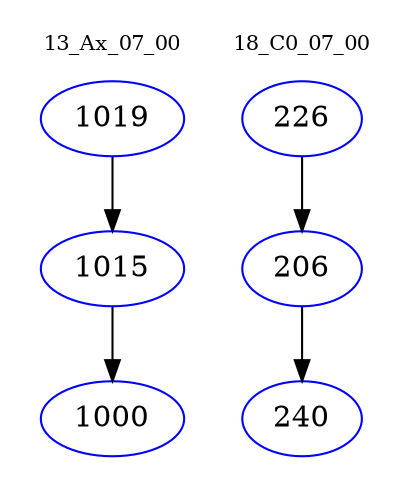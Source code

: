 digraph{
subgraph cluster_0 {
color = white
label = "13_Ax_07_00";
fontsize=10;
T0_1019 [label="1019", color="blue"]
T0_1019 -> T0_1015 [color="black"]
T0_1015 [label="1015", color="blue"]
T0_1015 -> T0_1000 [color="black"]
T0_1000 [label="1000", color="blue"]
}
subgraph cluster_1 {
color = white
label = "18_C0_07_00";
fontsize=10;
T1_226 [label="226", color="blue"]
T1_226 -> T1_206 [color="black"]
T1_206 [label="206", color="blue"]
T1_206 -> T1_240 [color="black"]
T1_240 [label="240", color="blue"]
}
}
